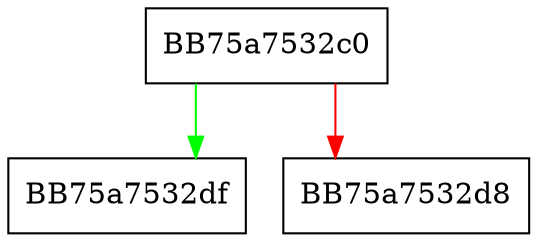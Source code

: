 digraph peemb_unpack {
  node [shape="box"];
  graph [splines=ortho];
  BB75a7532c0 -> BB75a7532df [color="green"];
  BB75a7532c0 -> BB75a7532d8 [color="red"];
}
